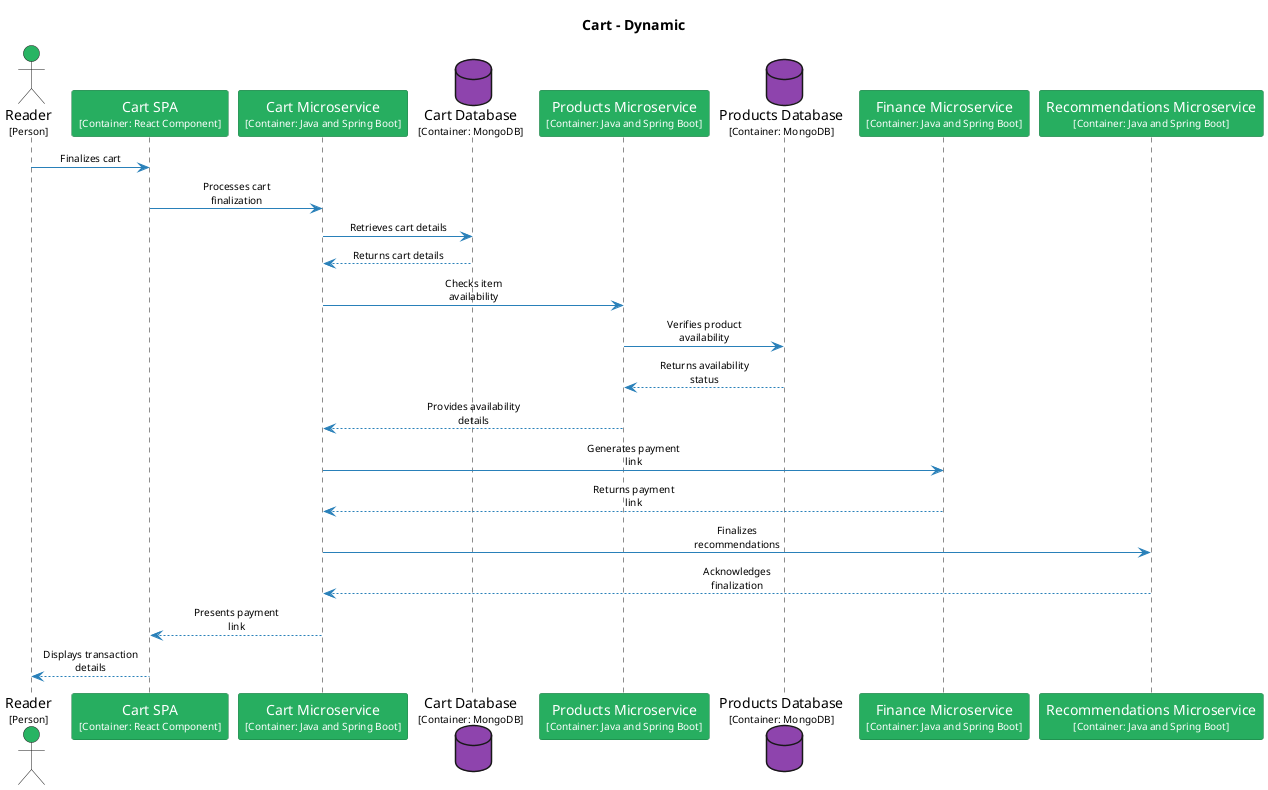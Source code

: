 @startuml
set separator none
title Cart - Dynamic

skinparam {
  arrowFontSize 10
  defaultTextAlignment center
  wrapWidth 200
  maxMessageSize 100
}

hide stereotype

skinparam sequenceParticipant<<Cart.CartDatabase>> {
  BackgroundColor #8e44ad
  FontColor #ffffff
  BorderColor #632f79
  shadowing false
}
skinparam sequenceParticipant<<Cart.CartMicroservice>> {
  BackgroundColor #27ae60
  FontColor #ffffff
  BorderColor #1b7943
  shadowing false
}
skinparam sequenceParticipant<<Cart.CartSPA>> {
  BackgroundColor #27ae60
  FontColor #ffffff
  BorderColor #1b7943
  shadowing false
}
skinparam sequenceParticipant<<Finance.FinanceMicroservice>> {
  BackgroundColor #27ae60
  FontColor #ffffff
  BorderColor #1b7943
  shadowing false
}
skinparam sequenceParticipant<<Products.ProductsDatabase>> {
  BackgroundColor #8e44ad
  FontColor #ffffff
  BorderColor #632f79
  shadowing false
}
skinparam sequenceParticipant<<Products.ProductsMicroservice>> {
  BackgroundColor #27ae60
  FontColor #ffffff
  BorderColor #1b7943
  shadowing false
}
skinparam sequenceParticipant<<Reader>> {
  BackgroundColor #28b463
  FontColor #ffffff
  BorderColor #1c7d45
  shadowing false
}
skinparam sequenceParticipant<<Recommendations.RecommendationsMicroservice>> {
  BackgroundColor #27ae60
  FontColor #ffffff
  BorderColor #1b7943
  shadowing false
}

actor "Reader\n<size:10>[Person]</size>" as Reader <<Reader>> #28b463
participant "Cart SPA\n<size:10>[Container: React Component]</size>" as Cart.CartSPA <<Cart.CartSPA>> #27ae60
participant "Cart Microservice\n<size:10>[Container: Java and Spring Boot]</size>" as Cart.CartMicroservice <<Cart.CartMicroservice>> #27ae60
database "Cart Database\n<size:10>[Container: MongoDB]</size>" as Cart.CartDatabase <<Cart.CartDatabase>> #8e44ad
participant "Products Microservice\n<size:10>[Container: Java and Spring Boot]</size>" as Products.ProductsMicroservice <<Products.ProductsMicroservice>> #27ae60
database "Products Database\n<size:10>[Container: MongoDB]</size>" as Products.ProductsDatabase <<Products.ProductsDatabase>> #8e44ad
participant "Finance Microservice\n<size:10>[Container: Java and Spring Boot]</size>" as Finance.FinanceMicroservice <<Finance.FinanceMicroservice>> #27ae60
participant "Recommendations Microservice\n<size:10>[Container: Java and Spring Boot]</size>" as Recommendations.RecommendationsMicroservice <<Recommendations.RecommendationsMicroservice>> #27ae60
Reader -[#2980b9]> Cart.CartSPA : Finalizes cart
Cart.CartSPA -[#2980b9]> Cart.CartMicroservice : Processes cart finalization
Cart.CartMicroservice -[#2980b9]> Cart.CartDatabase : Retrieves cart details
Cart.CartMicroservice <-[#2980b9]- Cart.CartDatabase : Returns cart details
Cart.CartMicroservice -[#2980b9]> Products.ProductsMicroservice : Checks item availability
Products.ProductsMicroservice -[#2980b9]> Products.ProductsDatabase : Verifies product availability
Products.ProductsMicroservice <-[#2980b9]- Products.ProductsDatabase : Returns availability status
Cart.CartMicroservice <-[#2980b9]- Products.ProductsMicroservice : Provides availability details
Cart.CartMicroservice -[#2980b9]> Finance.FinanceMicroservice : Generates payment link
Cart.CartMicroservice <-[#2980b9]- Finance.FinanceMicroservice : Returns payment link
Cart.CartMicroservice -[#2980b9]> Recommendations.RecommendationsMicroservice : Finalizes recommendations
Cart.CartMicroservice <-[#2980b9]- Recommendations.RecommendationsMicroservice : Acknowledges finalization
Cart.CartSPA <-[#2980b9]- Cart.CartMicroservice : Presents payment link
Reader <-[#2980b9]- Cart.CartSPA : Displays transaction details
@enduml